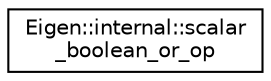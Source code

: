digraph "Graphical Class Hierarchy"
{
  edge [fontname="Helvetica",fontsize="10",labelfontname="Helvetica",labelfontsize="10"];
  node [fontname="Helvetica",fontsize="10",shape=record];
  rankdir="LR";
  Node1 [label="Eigen::internal::scalar\l_boolean_or_op",height=0.2,width=0.4,color="black", fillcolor="white", style="filled",URL="$struct_eigen_1_1internal_1_1scalar__boolean__or__op.html"];
}

